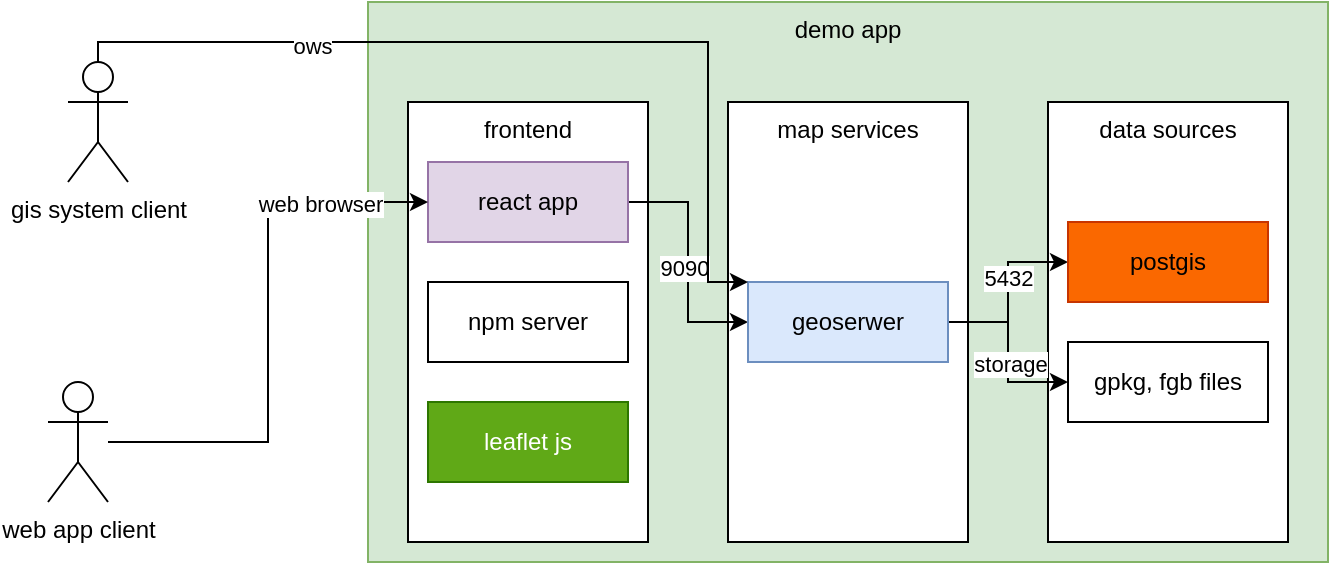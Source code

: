<mxfile version="24.2.5" type="github">
  <diagram name="demo_app" id="APzqXFuSCjvbOxQdWy4o">
    <mxGraphModel dx="718" dy="488" grid="1" gridSize="10" guides="1" tooltips="1" connect="1" arrows="1" fold="1" page="1" pageScale="1" pageWidth="827" pageHeight="1169" math="0" shadow="0">
      <root>
        <mxCell id="0" />
        <mxCell id="1" parent="0" />
        <mxCell id="1rOanZrS1Z3DU5sIhds0-15" value="demo app" style="rounded=0;whiteSpace=wrap;html=1;verticalAlign=top;fillColor=#d5e8d4;strokeColor=#82b366;" vertex="1" parent="1">
          <mxGeometry x="200" y="70" width="480" height="280" as="geometry" />
        </mxCell>
        <mxCell id="1rOanZrS1Z3DU5sIhds0-5" value="frontend" style="rounded=0;whiteSpace=wrap;html=1;verticalAlign=top;" vertex="1" parent="1">
          <mxGeometry x="220" y="120" width="120" height="220" as="geometry" />
        </mxCell>
        <mxCell id="1rOanZrS1Z3DU5sIhds0-6" value="map services" style="rounded=0;whiteSpace=wrap;html=1;verticalAlign=top;" vertex="1" parent="1">
          <mxGeometry x="380" y="120" width="120" height="220" as="geometry" />
        </mxCell>
        <mxCell id="1rOanZrS1Z3DU5sIhds0-7" value="data sources" style="rounded=0;whiteSpace=wrap;html=1;verticalAlign=top;" vertex="1" parent="1">
          <mxGeometry x="540" y="120" width="120" height="220" as="geometry" />
        </mxCell>
        <mxCell id="1rOanZrS1Z3DU5sIhds0-18" style="edgeStyle=orthogonalEdgeStyle;rounded=0;orthogonalLoop=1;jettySize=auto;html=1;entryX=0;entryY=0.5;entryDx=0;entryDy=0;" edge="1" parent="1" source="1rOanZrS1Z3DU5sIhds0-8" target="1rOanZrS1Z3DU5sIhds0-11">
          <mxGeometry relative="1" as="geometry" />
        </mxCell>
        <mxCell id="1rOanZrS1Z3DU5sIhds0-30" value="9090" style="edgeLabel;html=1;align=center;verticalAlign=middle;resizable=0;points=[];" vertex="1" connectable="0" parent="1rOanZrS1Z3DU5sIhds0-18">
          <mxGeometry x="0.052" y="-2" relative="1" as="geometry">
            <mxPoint as="offset" />
          </mxGeometry>
        </mxCell>
        <mxCell id="1rOanZrS1Z3DU5sIhds0-8" value="react app" style="rounded=0;whiteSpace=wrap;html=1;fillColor=#e1d5e7;strokeColor=#9673a6;" vertex="1" parent="1">
          <mxGeometry x="230" y="150" width="100" height="40" as="geometry" />
        </mxCell>
        <mxCell id="1rOanZrS1Z3DU5sIhds0-9" value="npm server" style="rounded=0;whiteSpace=wrap;html=1;" vertex="1" parent="1">
          <mxGeometry x="230" y="210" width="100" height="40" as="geometry" />
        </mxCell>
        <mxCell id="1rOanZrS1Z3DU5sIhds0-10" value="leaflet js" style="rounded=0;whiteSpace=wrap;html=1;fillColor=#60a917;fontColor=#ffffff;strokeColor=#2D7600;" vertex="1" parent="1">
          <mxGeometry x="230" y="270" width="100" height="40" as="geometry" />
        </mxCell>
        <mxCell id="1rOanZrS1Z3DU5sIhds0-19" style="edgeStyle=orthogonalEdgeStyle;rounded=0;orthogonalLoop=1;jettySize=auto;html=1;entryX=0;entryY=0.5;entryDx=0;entryDy=0;" edge="1" parent="1" source="1rOanZrS1Z3DU5sIhds0-11" target="1rOanZrS1Z3DU5sIhds0-12">
          <mxGeometry relative="1" as="geometry" />
        </mxCell>
        <mxCell id="1rOanZrS1Z3DU5sIhds0-28" value="5432" style="edgeLabel;html=1;align=center;verticalAlign=middle;resizable=0;points=[];" vertex="1" connectable="0" parent="1rOanZrS1Z3DU5sIhds0-19">
          <mxGeometry x="0.171" relative="1" as="geometry">
            <mxPoint as="offset" />
          </mxGeometry>
        </mxCell>
        <mxCell id="1rOanZrS1Z3DU5sIhds0-20" style="edgeStyle=orthogonalEdgeStyle;rounded=0;orthogonalLoop=1;jettySize=auto;html=1;entryX=0;entryY=0.5;entryDx=0;entryDy=0;" edge="1" parent="1" source="1rOanZrS1Z3DU5sIhds0-11" target="1rOanZrS1Z3DU5sIhds0-13">
          <mxGeometry relative="1" as="geometry" />
        </mxCell>
        <mxCell id="1rOanZrS1Z3DU5sIhds0-29" value="storage" style="edgeLabel;html=1;align=center;verticalAlign=middle;resizable=0;points=[];" vertex="1" connectable="0" parent="1rOanZrS1Z3DU5sIhds0-20">
          <mxGeometry x="0.125" y="1" relative="1" as="geometry">
            <mxPoint as="offset" />
          </mxGeometry>
        </mxCell>
        <mxCell id="1rOanZrS1Z3DU5sIhds0-11" value="geoserwer" style="rounded=0;whiteSpace=wrap;html=1;fillColor=#dae8fc;strokeColor=#6c8ebf;" vertex="1" parent="1">
          <mxGeometry x="390" y="210" width="100" height="40" as="geometry" />
        </mxCell>
        <mxCell id="1rOanZrS1Z3DU5sIhds0-12" value="postgis" style="rounded=0;whiteSpace=wrap;html=1;fillColor=#fa6800;fontColor=#000000;strokeColor=#C73500;" vertex="1" parent="1">
          <mxGeometry x="550" y="180" width="100" height="40" as="geometry" />
        </mxCell>
        <mxCell id="1rOanZrS1Z3DU5sIhds0-13" value="gpkg, fgb files" style="rounded=0;whiteSpace=wrap;html=1;" vertex="1" parent="1">
          <mxGeometry x="550" y="240" width="100" height="40" as="geometry" />
        </mxCell>
        <mxCell id="1rOanZrS1Z3DU5sIhds0-25" style="edgeStyle=orthogonalEdgeStyle;rounded=0;orthogonalLoop=1;jettySize=auto;html=1;" edge="1" parent="1" source="1rOanZrS1Z3DU5sIhds0-21">
          <mxGeometry relative="1" as="geometry">
            <mxPoint x="390" y="210" as="targetPoint" />
            <Array as="points">
              <mxPoint x="65" y="90" />
              <mxPoint x="370" y="90" />
              <mxPoint x="370" y="210" />
            </Array>
          </mxGeometry>
        </mxCell>
        <mxCell id="1rOanZrS1Z3DU5sIhds0-26" value="ows" style="edgeLabel;html=1;align=center;verticalAlign=middle;resizable=0;points=[];" vertex="1" connectable="0" parent="1rOanZrS1Z3DU5sIhds0-25">
          <mxGeometry x="-0.486" y="-2" relative="1" as="geometry">
            <mxPoint as="offset" />
          </mxGeometry>
        </mxCell>
        <mxCell id="1rOanZrS1Z3DU5sIhds0-21" value="gis system client" style="shape=umlActor;verticalLabelPosition=bottom;verticalAlign=top;html=1;outlineConnect=0;" vertex="1" parent="1">
          <mxGeometry x="50" y="100" width="30" height="60" as="geometry" />
        </mxCell>
        <mxCell id="1rOanZrS1Z3DU5sIhds0-24" style="edgeStyle=orthogonalEdgeStyle;rounded=0;orthogonalLoop=1;jettySize=auto;html=1;entryX=0;entryY=0.5;entryDx=0;entryDy=0;" edge="1" parent="1" source="1rOanZrS1Z3DU5sIhds0-22" target="1rOanZrS1Z3DU5sIhds0-8">
          <mxGeometry relative="1" as="geometry" />
        </mxCell>
        <mxCell id="1rOanZrS1Z3DU5sIhds0-27" value="web browser" style="edgeLabel;html=1;align=center;verticalAlign=middle;resizable=0;points=[];" vertex="1" connectable="0" parent="1rOanZrS1Z3DU5sIhds0-24">
          <mxGeometry x="0.615" y="-1" relative="1" as="geometry">
            <mxPoint as="offset" />
          </mxGeometry>
        </mxCell>
        <mxCell id="1rOanZrS1Z3DU5sIhds0-22" value="web app client" style="shape=umlActor;verticalLabelPosition=bottom;verticalAlign=top;html=1;outlineConnect=0;" vertex="1" parent="1">
          <mxGeometry x="40" y="260" width="30" height="60" as="geometry" />
        </mxCell>
      </root>
    </mxGraphModel>
  </diagram>
</mxfile>
